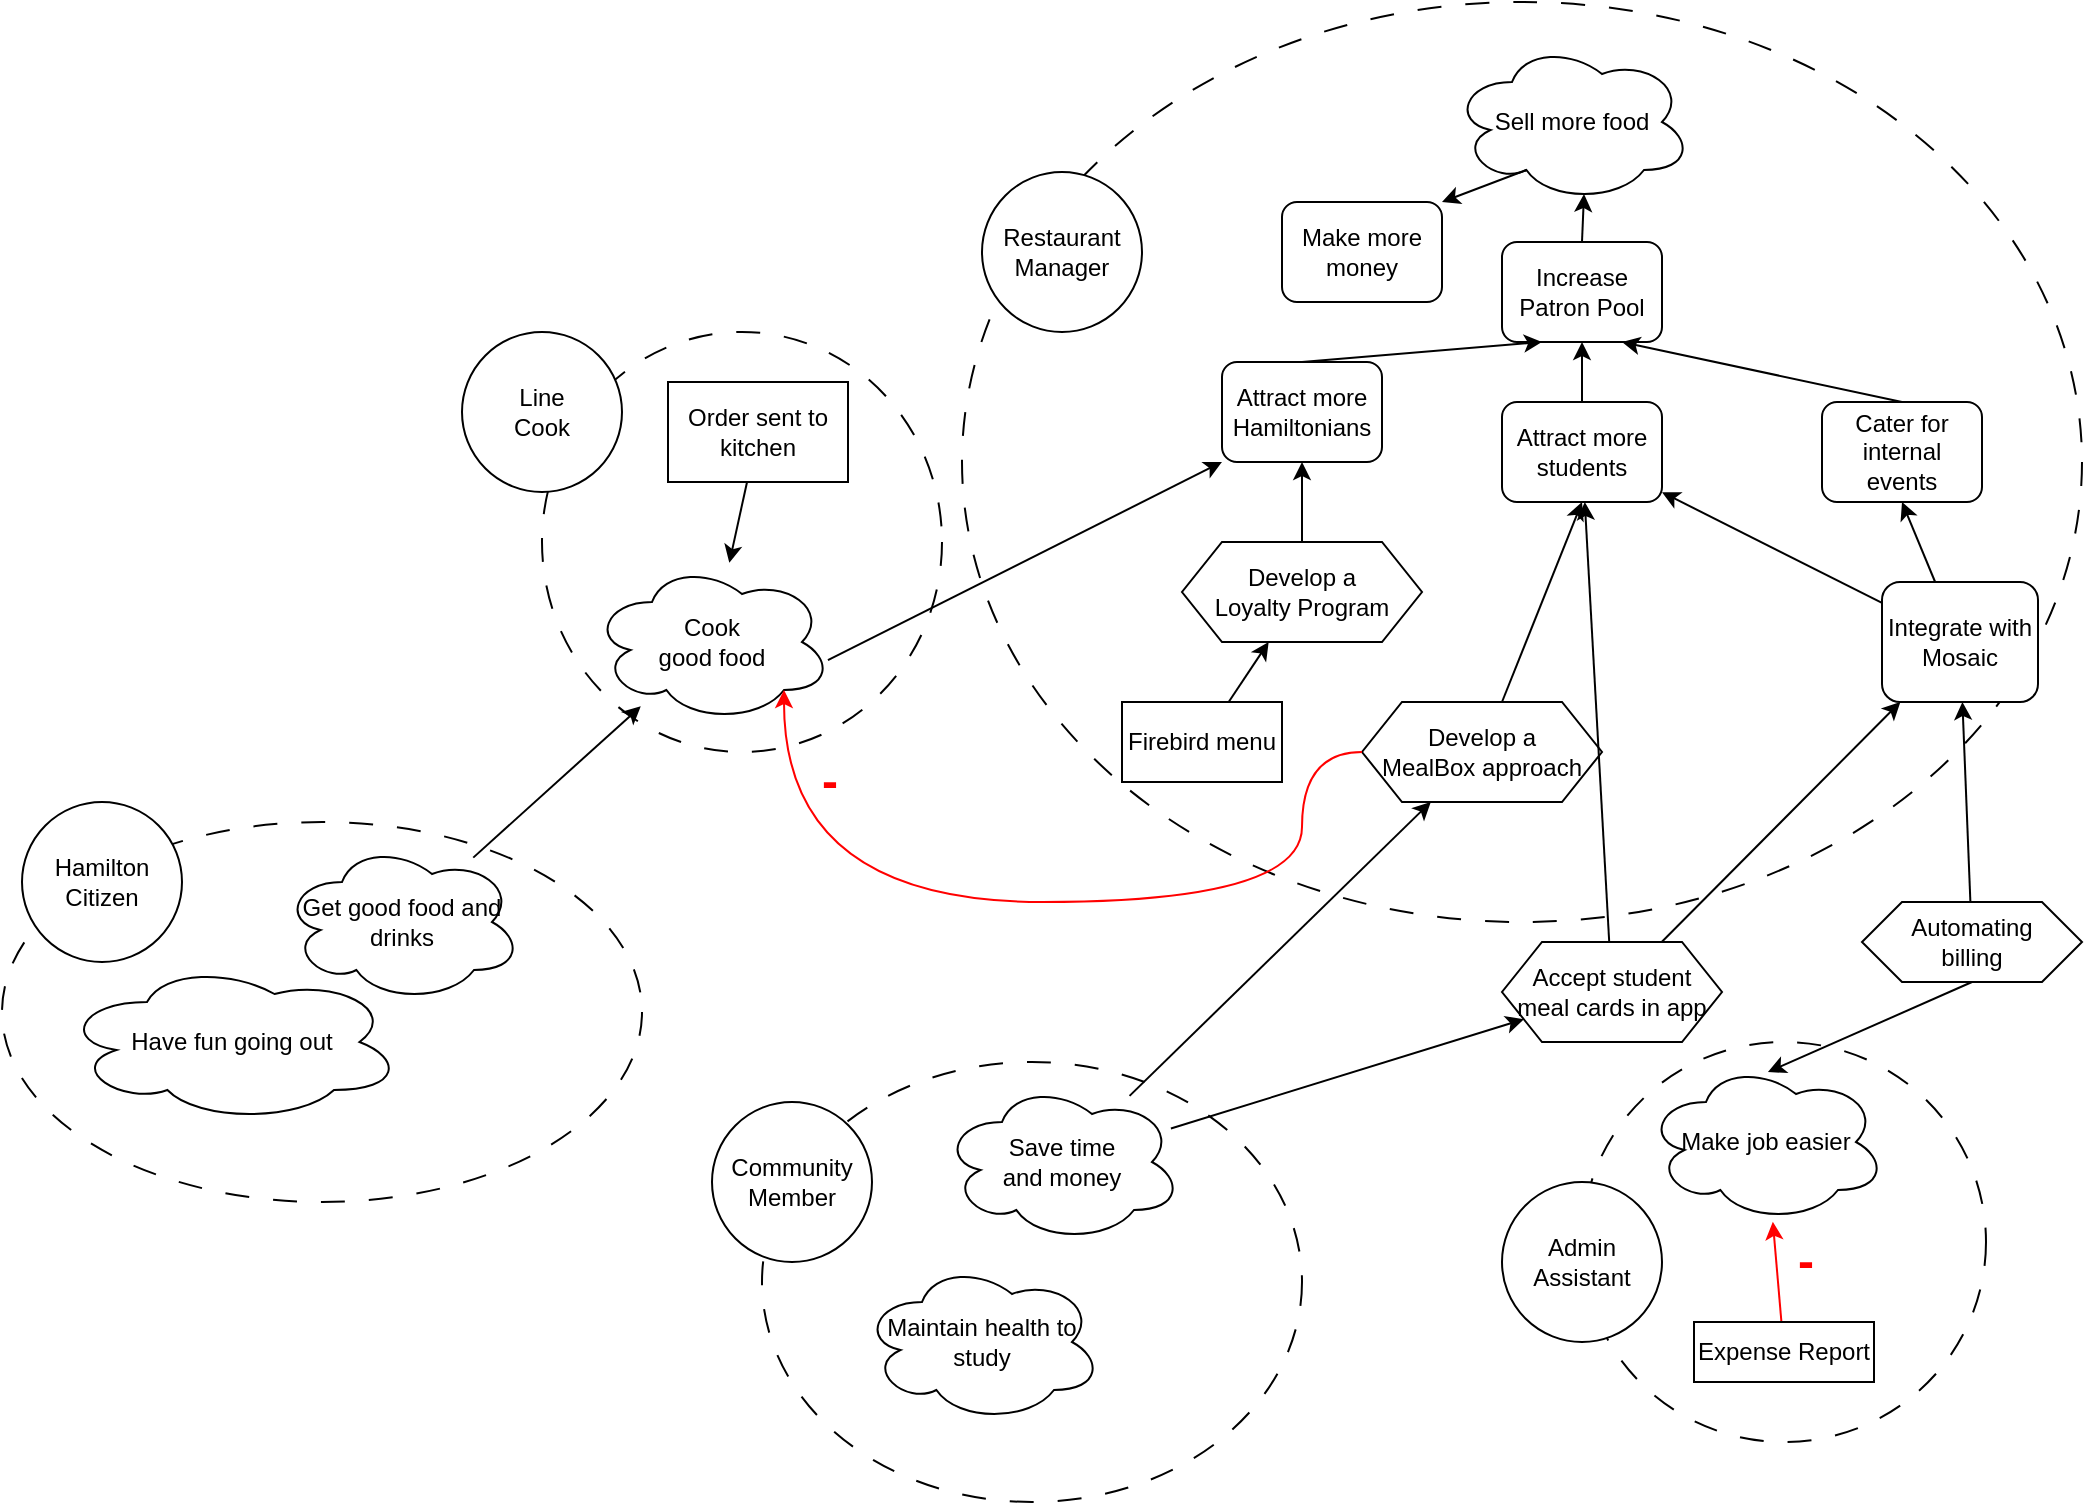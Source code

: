 <mxfile version="21.6.5" type="device">
  <diagram name="Page-1" id="K4IBU2DBYjjf7SYWt5RF">
    <mxGraphModel dx="2908" dy="1180" grid="1" gridSize="10" guides="1" tooltips="1" connect="1" arrows="1" fold="1" page="1" pageScale="1" pageWidth="850" pageHeight="1100" math="0" shadow="0">
      <root>
        <mxCell id="0" />
        <mxCell id="1" parent="0" />
        <mxCell id="X3GLlu9UfrYczQOpBUBL-4" value="" style="ellipse;whiteSpace=wrap;html=1;fillColor=none;dashed=1;dashPattern=12 12;" parent="1" vertex="1">
          <mxGeometry x="230" y="30" width="560" height="460" as="geometry" />
        </mxCell>
        <mxCell id="X3GLlu9UfrYczQOpBUBL-1" value="Sell more food" style="ellipse;shape=cloud;whiteSpace=wrap;html=1;" parent="1" vertex="1">
          <mxGeometry x="475" y="50" width="120" height="80" as="geometry" />
        </mxCell>
        <mxCell id="X3GLlu9UfrYczQOpBUBL-5" value="Restaurant&lt;br&gt;Manager" style="ellipse;whiteSpace=wrap;html=1;aspect=fixed;" parent="1" vertex="1">
          <mxGeometry x="240" y="115" width="80" height="80" as="geometry" />
        </mxCell>
        <mxCell id="X3GLlu9UfrYczQOpBUBL-7" style="rounded=0;orthogonalLoop=1;jettySize=auto;html=1;entryX=0.55;entryY=0.95;entryDx=0;entryDy=0;entryPerimeter=0;exitX=0.5;exitY=0;exitDx=0;exitDy=0;" parent="1" source="X3GLlu9UfrYczQOpBUBL-6" target="X3GLlu9UfrYczQOpBUBL-1" edge="1">
          <mxGeometry relative="1" as="geometry">
            <mxPoint x="441" y="140" as="sourcePoint" />
          </mxGeometry>
        </mxCell>
        <mxCell id="X3GLlu9UfrYczQOpBUBL-6" value="Increase Patron Pool" style="rounded=1;whiteSpace=wrap;html=1;" parent="1" vertex="1">
          <mxGeometry x="500" y="150" width="80" height="50" as="geometry" />
        </mxCell>
        <mxCell id="X3GLlu9UfrYczQOpBUBL-10" style="rounded=0;orthogonalLoop=1;jettySize=auto;html=1;entryX=0.5;entryY=1;entryDx=0;entryDy=0;" parent="1" source="X3GLlu9UfrYczQOpBUBL-9" target="X3GLlu9UfrYczQOpBUBL-13" edge="1">
          <mxGeometry relative="1" as="geometry" />
        </mxCell>
        <mxCell id="X3GLlu9UfrYczQOpBUBL-9" value="Develop a &lt;br&gt;Loyalty Program" style="shape=hexagon;perimeter=hexagonPerimeter2;whiteSpace=wrap;html=1;fixedSize=1;" parent="1" vertex="1">
          <mxGeometry x="340" y="300" width="120" height="50" as="geometry" />
        </mxCell>
        <mxCell id="X3GLlu9UfrYczQOpBUBL-16" style="rounded=0;orthogonalLoop=1;jettySize=auto;html=1;entryX=0.5;entryY=1;entryDx=0;entryDy=0;" parent="1" source="X3GLlu9UfrYczQOpBUBL-12" target="X3GLlu9UfrYczQOpBUBL-15" edge="1">
          <mxGeometry relative="1" as="geometry" />
        </mxCell>
        <mxCell id="X3GLlu9UfrYczQOpBUBL-12" value="Develop a &lt;br&gt;MealBox approach" style="shape=hexagon;perimeter=hexagonPerimeter2;whiteSpace=wrap;html=1;fixedSize=1;" parent="1" vertex="1">
          <mxGeometry x="430" y="380" width="120" height="50" as="geometry" />
        </mxCell>
        <mxCell id="X3GLlu9UfrYczQOpBUBL-14" style="rounded=0;orthogonalLoop=1;jettySize=auto;html=1;entryX=0.25;entryY=1;entryDx=0;entryDy=0;exitX=0.5;exitY=0;exitDx=0;exitDy=0;" parent="1" source="X3GLlu9UfrYczQOpBUBL-13" target="X3GLlu9UfrYczQOpBUBL-6" edge="1">
          <mxGeometry relative="1" as="geometry" />
        </mxCell>
        <mxCell id="X3GLlu9UfrYczQOpBUBL-13" value="Attract more Hamiltonians" style="rounded=1;whiteSpace=wrap;html=1;" parent="1" vertex="1">
          <mxGeometry x="360" y="210" width="80" height="50" as="geometry" />
        </mxCell>
        <mxCell id="X3GLlu9UfrYczQOpBUBL-17" value="" style="rounded=0;orthogonalLoop=1;jettySize=auto;html=1;entryX=0.5;entryY=1;entryDx=0;entryDy=0;" parent="1" source="X3GLlu9UfrYczQOpBUBL-15" target="X3GLlu9UfrYczQOpBUBL-6" edge="1">
          <mxGeometry relative="1" as="geometry" />
        </mxCell>
        <mxCell id="X3GLlu9UfrYczQOpBUBL-15" value="Attract more students" style="rounded=1;whiteSpace=wrap;html=1;" parent="1" vertex="1">
          <mxGeometry x="500" y="230" width="80" height="50" as="geometry" />
        </mxCell>
        <mxCell id="X3GLlu9UfrYczQOpBUBL-18" value="" style="ellipse;whiteSpace=wrap;html=1;fillColor=none;dashed=1;dashPattern=12 12;" parent="1" vertex="1">
          <mxGeometry x="20" y="195" width="200" height="210" as="geometry" />
        </mxCell>
        <mxCell id="X3GLlu9UfrYczQOpBUBL-19" value="Line&lt;br&gt;Cook" style="ellipse;whiteSpace=wrap;html=1;aspect=fixed;" parent="1" vertex="1">
          <mxGeometry x="-20" y="195" width="80" height="80" as="geometry" />
        </mxCell>
        <mxCell id="X3GLlu9UfrYczQOpBUBL-20" value="Cook &lt;br&gt;good food" style="ellipse;shape=cloud;whiteSpace=wrap;html=1;" parent="1" vertex="1">
          <mxGeometry x="45" y="310" width="120" height="80" as="geometry" />
        </mxCell>
        <mxCell id="X3GLlu9UfrYczQOpBUBL-21" value="Make more money" style="rounded=1;whiteSpace=wrap;html=1;" parent="1" vertex="1">
          <mxGeometry x="390" y="130" width="80" height="50" as="geometry" />
        </mxCell>
        <mxCell id="X3GLlu9UfrYczQOpBUBL-22" value="" style="endArrow=classic;html=1;rounded=0;exitX=0.31;exitY=0.8;exitDx=0;exitDy=0;exitPerimeter=0;entryX=1;entryY=0;entryDx=0;entryDy=0;" parent="1" source="X3GLlu9UfrYczQOpBUBL-1" target="X3GLlu9UfrYczQOpBUBL-21" edge="1">
          <mxGeometry width="50" height="50" relative="1" as="geometry">
            <mxPoint x="650" y="290" as="sourcePoint" />
            <mxPoint x="700" y="240" as="targetPoint" />
          </mxGeometry>
        </mxCell>
        <mxCell id="X3GLlu9UfrYczQOpBUBL-23" value="" style="edgeStyle=none;orthogonalLoop=1;jettySize=auto;html=1;rounded=0;entryX=0;entryY=1;entryDx=0;entryDy=0;exitX=0.983;exitY=0.613;exitDx=0;exitDy=0;exitPerimeter=0;" parent="1" source="X3GLlu9UfrYczQOpBUBL-20" target="X3GLlu9UfrYczQOpBUBL-13" edge="1">
          <mxGeometry width="80" relative="1" as="geometry">
            <mxPoint x="620" y="320" as="sourcePoint" />
            <mxPoint x="700" y="320" as="targetPoint" />
            <Array as="points" />
          </mxGeometry>
        </mxCell>
        <mxCell id="X3GLlu9UfrYczQOpBUBL-24" value="" style="endArrow=classic;html=1;rounded=0;entryX=0.8;entryY=0.8;entryDx=0;entryDy=0;entryPerimeter=0;strokeColor=#FF0000;edgeStyle=orthogonalEdgeStyle;curved=1;" parent="1" source="X3GLlu9UfrYczQOpBUBL-12" target="X3GLlu9UfrYczQOpBUBL-20" edge="1">
          <mxGeometry width="50" height="50" relative="1" as="geometry">
            <mxPoint x="600" y="350" as="sourcePoint" />
            <mxPoint x="650" y="300" as="targetPoint" />
            <Array as="points">
              <mxPoint x="400" y="480" />
              <mxPoint x="141" y="480" />
            </Array>
          </mxGeometry>
        </mxCell>
        <mxCell id="X3GLlu9UfrYczQOpBUBL-27" value="&lt;font style=&quot;font-size: 24px;&quot;&gt;-&lt;/font&gt;" style="text;html=1;strokeColor=none;fillColor=none;align=center;verticalAlign=middle;whiteSpace=wrap;rounded=0;fontStyle=1;fontColor=#ff0000;" parent="1" vertex="1">
          <mxGeometry x="148" y="405" width="32" height="30" as="geometry" />
        </mxCell>
        <mxCell id="X3GLlu9UfrYczQOpBUBL-30" value="" style="edgeStyle=none;rounded=0;orthogonalLoop=1;jettySize=auto;html=1;" parent="1" source="X3GLlu9UfrYczQOpBUBL-29" target="X3GLlu9UfrYczQOpBUBL-20" edge="1">
          <mxGeometry relative="1" as="geometry">
            <mxPoint x="120" y="295" as="targetPoint" />
          </mxGeometry>
        </mxCell>
        <mxCell id="X3GLlu9UfrYczQOpBUBL-29" value="Order sent to kitchen" style="rounded=0;whiteSpace=wrap;html=1;" parent="1" vertex="1">
          <mxGeometry x="83" y="220" width="90" height="50" as="geometry" />
        </mxCell>
        <mxCell id="X3GLlu9UfrYczQOpBUBL-35" value="" style="ellipse;whiteSpace=wrap;html=1;fillColor=none;dashed=1;dashPattern=12 12;" parent="1" vertex="1">
          <mxGeometry x="540" y="550" width="202" height="200" as="geometry" />
        </mxCell>
        <mxCell id="X3GLlu9UfrYczQOpBUBL-36" value="Admin&lt;br&gt;Assistant" style="ellipse;whiteSpace=wrap;html=1;aspect=fixed;" parent="1" vertex="1">
          <mxGeometry x="500" y="620" width="80" height="80" as="geometry" />
        </mxCell>
        <mxCell id="X3GLlu9UfrYczQOpBUBL-37" value="Make job easier" style="ellipse;shape=cloud;whiteSpace=wrap;html=1;" parent="1" vertex="1">
          <mxGeometry x="572" y="560" width="120" height="80" as="geometry" />
        </mxCell>
        <mxCell id="OVPMkM7dysgzumKCxNbh-10" style="rounded=0;orthogonalLoop=1;jettySize=auto;html=1;strokeColor=#FF0000;" parent="1" source="X3GLlu9UfrYczQOpBUBL-40" target="X3GLlu9UfrYczQOpBUBL-37" edge="1">
          <mxGeometry relative="1" as="geometry" />
        </mxCell>
        <mxCell id="X3GLlu9UfrYczQOpBUBL-40" value="Expense Report" style="rounded=0;whiteSpace=wrap;html=1;" parent="1" vertex="1">
          <mxGeometry x="596" y="690" width="90" height="30" as="geometry" />
        </mxCell>
        <mxCell id="OVPMkM7dysgzumKCxNbh-12" style="rounded=0;orthogonalLoop=1;jettySize=auto;html=1;" parent="1" source="X3GLlu9UfrYczQOpBUBL-41" target="OVPMkM7dysgzumKCxNbh-11" edge="1">
          <mxGeometry relative="1" as="geometry" />
        </mxCell>
        <mxCell id="X3GLlu9UfrYczQOpBUBL-41" value="Automating&lt;br&gt;billing" style="shape=hexagon;perimeter=hexagonPerimeter2;whiteSpace=wrap;html=1;fixedSize=1;" parent="1" vertex="1">
          <mxGeometry x="680" y="480" width="110" height="40" as="geometry" />
        </mxCell>
        <mxCell id="X3GLlu9UfrYczQOpBUBL-42" value="" style="endArrow=classic;html=1;rounded=0;exitX=0.5;exitY=1;exitDx=0;exitDy=0;entryX=0.508;entryY=0.063;entryDx=0;entryDy=0;entryPerimeter=0;strokeColor=#000000;" parent="1" source="X3GLlu9UfrYczQOpBUBL-41" target="X3GLlu9UfrYczQOpBUBL-37" edge="1">
          <mxGeometry width="50" height="50" relative="1" as="geometry">
            <mxPoint x="362" y="700" as="sourcePoint" />
            <mxPoint x="412" y="650" as="targetPoint" />
          </mxGeometry>
        </mxCell>
        <mxCell id="X3GLlu9UfrYczQOpBUBL-43" value="&lt;font style=&quot;font-size: 24px;&quot;&gt;-&lt;/font&gt;" style="text;html=1;strokeColor=none;fillColor=none;align=center;verticalAlign=middle;whiteSpace=wrap;rounded=0;fontStyle=1;fontColor=#ff0000;" parent="1" vertex="1">
          <mxGeometry x="642" y="650" width="20" height="20" as="geometry" />
        </mxCell>
        <mxCell id="X3GLlu9UfrYczQOpBUBL-44" value="Cater for internal events" style="rounded=1;whiteSpace=wrap;html=1;" parent="1" vertex="1">
          <mxGeometry x="660" y="230" width="80" height="50" as="geometry" />
        </mxCell>
        <mxCell id="X3GLlu9UfrYczQOpBUBL-45" value="" style="rounded=0;orthogonalLoop=1;jettySize=auto;html=1;exitX=0.5;exitY=0;exitDx=0;exitDy=0;entryX=0.75;entryY=1;entryDx=0;entryDy=0;" parent="1" source="X3GLlu9UfrYczQOpBUBL-44" target="X3GLlu9UfrYczQOpBUBL-6" edge="1">
          <mxGeometry relative="1" as="geometry">
            <mxPoint x="525" y="240" as="sourcePoint" />
            <mxPoint x="495" y="210" as="targetPoint" />
          </mxGeometry>
        </mxCell>
        <mxCell id="X3GLlu9UfrYczQOpBUBL-46" style="edgeStyle=none;rounded=0;orthogonalLoop=1;jettySize=auto;html=1;exitX=0.5;exitY=0;exitDx=0;exitDy=0;" parent="1" source="X3GLlu9UfrYczQOpBUBL-21" target="X3GLlu9UfrYczQOpBUBL-21" edge="1">
          <mxGeometry relative="1" as="geometry" />
        </mxCell>
        <mxCell id="X3GLlu9UfrYczQOpBUBL-47" value="" style="edgeStyle=none;rounded=0;orthogonalLoop=1;jettySize=auto;html=1;entryX=0.5;entryY=1;entryDx=0;entryDy=0;" parent="1" source="OVPMkM7dysgzumKCxNbh-11" target="X3GLlu9UfrYczQOpBUBL-44" edge="1">
          <mxGeometry relative="1" as="geometry">
            <mxPoint x="790" y="400" as="targetPoint" />
            <mxPoint x="709" y="410" as="sourcePoint" />
          </mxGeometry>
        </mxCell>
        <mxCell id="X3GLlu9UfrYczQOpBUBL-49" style="edgeStyle=none;rounded=0;orthogonalLoop=1;jettySize=auto;html=1;exitX=0;exitY=0.5;exitDx=0;exitDy=0;" parent="1" source="X3GLlu9UfrYczQOpBUBL-35" target="X3GLlu9UfrYczQOpBUBL-35" edge="1">
          <mxGeometry relative="1" as="geometry" />
        </mxCell>
        <mxCell id="X3GLlu9UfrYczQOpBUBL-51" value="" style="ellipse;whiteSpace=wrap;html=1;fillColor=none;dashed=1;dashPattern=12 12;" parent="1" vertex="1">
          <mxGeometry x="130" y="560" width="270" height="220" as="geometry" />
        </mxCell>
        <mxCell id="X3GLlu9UfrYczQOpBUBL-52" value="Community&lt;br&gt;Member" style="ellipse;whiteSpace=wrap;html=1;aspect=fixed;" parent="1" vertex="1">
          <mxGeometry x="105" y="580" width="80" height="80" as="geometry" />
        </mxCell>
        <mxCell id="OVPMkM7dysgzumKCxNbh-6" style="rounded=0;orthogonalLoop=1;jettySize=auto;html=1;" parent="1" source="X3GLlu9UfrYczQOpBUBL-53" target="X3GLlu9UfrYczQOpBUBL-12" edge="1">
          <mxGeometry relative="1" as="geometry" />
        </mxCell>
        <mxCell id="OVPMkM7dysgzumKCxNbh-15" style="edgeStyle=none;rounded=0;orthogonalLoop=1;jettySize=auto;html=1;" parent="1" source="X3GLlu9UfrYczQOpBUBL-53" target="OVPMkM7dysgzumKCxNbh-13" edge="1">
          <mxGeometry relative="1" as="geometry" />
        </mxCell>
        <mxCell id="X3GLlu9UfrYczQOpBUBL-53" value="Save time&lt;br&gt;and money" style="ellipse;shape=cloud;whiteSpace=wrap;html=1;" parent="1" vertex="1">
          <mxGeometry x="220" y="570" width="120" height="80" as="geometry" />
        </mxCell>
        <mxCell id="OVPMkM7dysgzumKCxNbh-1" value="" style="ellipse;whiteSpace=wrap;html=1;fillColor=none;dashed=1;dashPattern=12 12;" parent="1" vertex="1">
          <mxGeometry x="-250" y="440" width="320" height="190" as="geometry" />
        </mxCell>
        <mxCell id="OVPMkM7dysgzumKCxNbh-2" value="Hamilton Citizen" style="ellipse;whiteSpace=wrap;html=1;aspect=fixed;" parent="1" vertex="1">
          <mxGeometry x="-240" y="430" width="80" height="80" as="geometry" />
        </mxCell>
        <mxCell id="OVPMkM7dysgzumKCxNbh-8" style="rounded=0;orthogonalLoop=1;jettySize=auto;html=1;" parent="1" source="OVPMkM7dysgzumKCxNbh-3" target="X3GLlu9UfrYczQOpBUBL-20" edge="1">
          <mxGeometry relative="1" as="geometry" />
        </mxCell>
        <mxCell id="OVPMkM7dysgzumKCxNbh-3" value="Get good food and drinks" style="ellipse;shape=cloud;whiteSpace=wrap;html=1;" parent="1" vertex="1">
          <mxGeometry x="-110" y="450" width="120" height="80" as="geometry" />
        </mxCell>
        <mxCell id="OVPMkM7dysgzumKCxNbh-4" value="Have fun going out" style="ellipse;shape=cloud;whiteSpace=wrap;html=1;" parent="1" vertex="1">
          <mxGeometry x="-220" y="510" width="170" height="80" as="geometry" />
        </mxCell>
        <mxCell id="OVPMkM7dysgzumKCxNbh-5" value="Maintain health to study" style="ellipse;shape=cloud;whiteSpace=wrap;html=1;" parent="1" vertex="1">
          <mxGeometry x="180" y="660" width="120" height="80" as="geometry" />
        </mxCell>
        <mxCell id="OVPMkM7dysgzumKCxNbh-16" style="edgeStyle=none;rounded=0;orthogonalLoop=1;jettySize=auto;html=1;" parent="1" source="OVPMkM7dysgzumKCxNbh-11" target="X3GLlu9UfrYczQOpBUBL-15" edge="1">
          <mxGeometry relative="1" as="geometry" />
        </mxCell>
        <mxCell id="OVPMkM7dysgzumKCxNbh-11" value="Integrate with Mosaic" style="rounded=1;whiteSpace=wrap;html=1;" parent="1" vertex="1">
          <mxGeometry x="690" y="320" width="78" height="60" as="geometry" />
        </mxCell>
        <mxCell id="OVPMkM7dysgzumKCxNbh-14" style="rounded=0;orthogonalLoop=1;jettySize=auto;html=1;" parent="1" source="OVPMkM7dysgzumKCxNbh-13" target="X3GLlu9UfrYczQOpBUBL-15" edge="1">
          <mxGeometry relative="1" as="geometry" />
        </mxCell>
        <mxCell id="OVPMkM7dysgzumKCxNbh-17" style="edgeStyle=none;rounded=0;orthogonalLoop=1;jettySize=auto;html=1;" parent="1" source="OVPMkM7dysgzumKCxNbh-13" target="OVPMkM7dysgzumKCxNbh-11" edge="1">
          <mxGeometry relative="1" as="geometry" />
        </mxCell>
        <mxCell id="OVPMkM7dysgzumKCxNbh-13" value="Accept student meal cards in app" style="shape=hexagon;perimeter=hexagonPerimeter2;whiteSpace=wrap;html=1;fixedSize=1;" parent="1" vertex="1">
          <mxGeometry x="500" y="500" width="110" height="50" as="geometry" />
        </mxCell>
        <mxCell id="ZUzb2LAErfF4G-L0dlGV-2" style="rounded=0;orthogonalLoop=1;jettySize=auto;html=1;" edge="1" parent="1" source="ZUzb2LAErfF4G-L0dlGV-1" target="X3GLlu9UfrYczQOpBUBL-9">
          <mxGeometry relative="1" as="geometry" />
        </mxCell>
        <mxCell id="ZUzb2LAErfF4G-L0dlGV-1" value="Firebird menu" style="rounded=0;whiteSpace=wrap;html=1;" vertex="1" parent="1">
          <mxGeometry x="310" y="380" width="80" height="40" as="geometry" />
        </mxCell>
      </root>
    </mxGraphModel>
  </diagram>
</mxfile>
